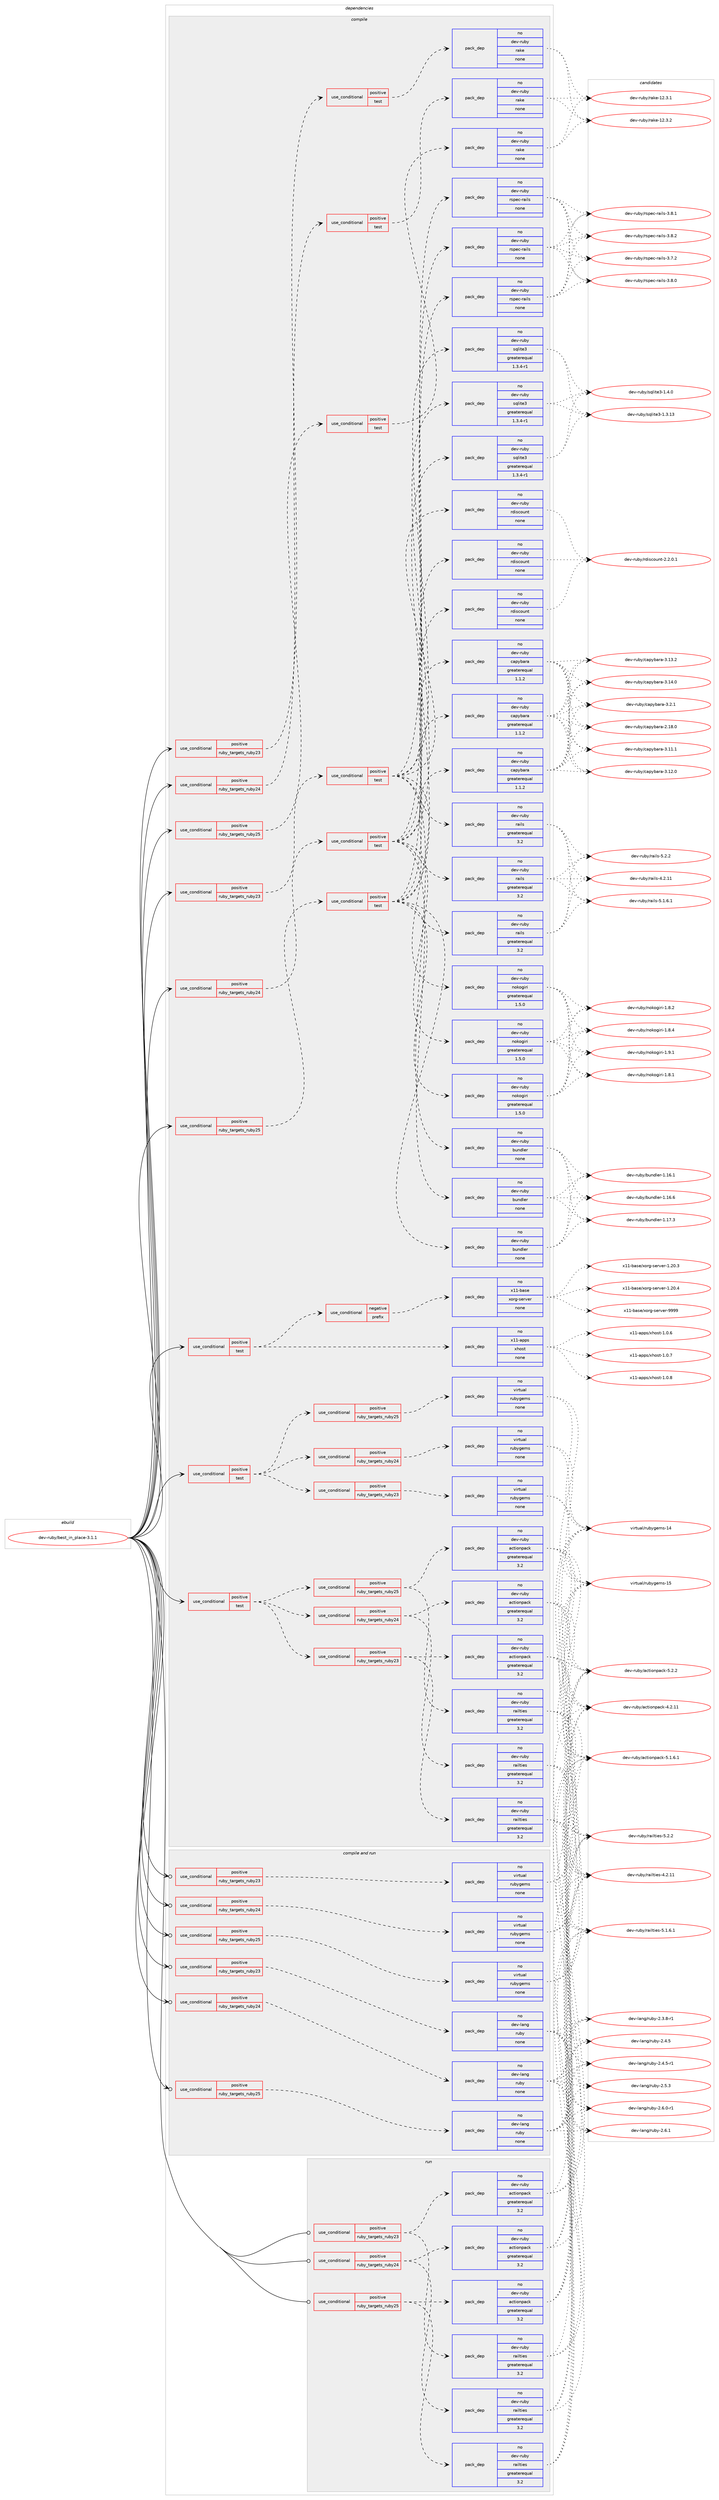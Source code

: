 digraph prolog {

# *************
# Graph options
# *************

newrank=true;
concentrate=true;
compound=true;
graph [rankdir=LR,fontname=Helvetica,fontsize=10,ranksep=1.5];#, ranksep=2.5, nodesep=0.2];
edge  [arrowhead=vee];
node  [fontname=Helvetica,fontsize=10];

# **********
# The ebuild
# **********

subgraph cluster_leftcol {
color=gray;
rank=same;
label=<<i>ebuild</i>>;
id [label="dev-ruby/best_in_place-3.1.1", color=red, width=4, href="../dev-ruby/best_in_place-3.1.1.svg"];
}

# ****************
# The dependencies
# ****************

subgraph cluster_midcol {
color=gray;
label=<<i>dependencies</i>>;
subgraph cluster_compile {
fillcolor="#eeeeee";
style=filled;
label=<<i>compile</i>>;
subgraph cond394829 {
dependency1483720 [label=<<TABLE BORDER="0" CELLBORDER="1" CELLSPACING="0" CELLPADDING="4"><TR><TD ROWSPAN="3" CELLPADDING="10">use_conditional</TD></TR><TR><TD>positive</TD></TR><TR><TD>ruby_targets_ruby23</TD></TR></TABLE>>, shape=none, color=red];
subgraph cond394830 {
dependency1483721 [label=<<TABLE BORDER="0" CELLBORDER="1" CELLSPACING="0" CELLPADDING="4"><TR><TD ROWSPAN="3" CELLPADDING="10">use_conditional</TD></TR><TR><TD>positive</TD></TR><TR><TD>test</TD></TR></TABLE>>, shape=none, color=red];
subgraph pack1065459 {
dependency1483722 [label=<<TABLE BORDER="0" CELLBORDER="1" CELLSPACING="0" CELLPADDING="4" WIDTH="220"><TR><TD ROWSPAN="6" CELLPADDING="30">pack_dep</TD></TR><TR><TD WIDTH="110">no</TD></TR><TR><TD>dev-ruby</TD></TR><TR><TD>rake</TD></TR><TR><TD>none</TD></TR><TR><TD></TD></TR></TABLE>>, shape=none, color=blue];
}
dependency1483721:e -> dependency1483722:w [weight=20,style="dashed",arrowhead="vee"];
}
dependency1483720:e -> dependency1483721:w [weight=20,style="dashed",arrowhead="vee"];
}
id:e -> dependency1483720:w [weight=20,style="solid",arrowhead="vee"];
subgraph cond394831 {
dependency1483723 [label=<<TABLE BORDER="0" CELLBORDER="1" CELLSPACING="0" CELLPADDING="4"><TR><TD ROWSPAN="3" CELLPADDING="10">use_conditional</TD></TR><TR><TD>positive</TD></TR><TR><TD>ruby_targets_ruby23</TD></TR></TABLE>>, shape=none, color=red];
subgraph cond394832 {
dependency1483724 [label=<<TABLE BORDER="0" CELLBORDER="1" CELLSPACING="0" CELLPADDING="4"><TR><TD ROWSPAN="3" CELLPADDING="10">use_conditional</TD></TR><TR><TD>positive</TD></TR><TR><TD>test</TD></TR></TABLE>>, shape=none, color=red];
subgraph pack1065460 {
dependency1483725 [label=<<TABLE BORDER="0" CELLBORDER="1" CELLSPACING="0" CELLPADDING="4" WIDTH="220"><TR><TD ROWSPAN="6" CELLPADDING="30">pack_dep</TD></TR><TR><TD WIDTH="110">no</TD></TR><TR><TD>dev-ruby</TD></TR><TR><TD>rdiscount</TD></TR><TR><TD>none</TD></TR><TR><TD></TD></TR></TABLE>>, shape=none, color=blue];
}
dependency1483724:e -> dependency1483725:w [weight=20,style="dashed",arrowhead="vee"];
subgraph pack1065461 {
dependency1483726 [label=<<TABLE BORDER="0" CELLBORDER="1" CELLSPACING="0" CELLPADDING="4" WIDTH="220"><TR><TD ROWSPAN="6" CELLPADDING="30">pack_dep</TD></TR><TR><TD WIDTH="110">no</TD></TR><TR><TD>dev-ruby</TD></TR><TR><TD>rspec-rails</TD></TR><TR><TD>none</TD></TR><TR><TD></TD></TR></TABLE>>, shape=none, color=blue];
}
dependency1483724:e -> dependency1483726:w [weight=20,style="dashed",arrowhead="vee"];
subgraph pack1065462 {
dependency1483727 [label=<<TABLE BORDER="0" CELLBORDER="1" CELLSPACING="0" CELLPADDING="4" WIDTH="220"><TR><TD ROWSPAN="6" CELLPADDING="30">pack_dep</TD></TR><TR><TD WIDTH="110">no</TD></TR><TR><TD>dev-ruby</TD></TR><TR><TD>nokogiri</TD></TR><TR><TD>greaterequal</TD></TR><TR><TD>1.5.0</TD></TR></TABLE>>, shape=none, color=blue];
}
dependency1483724:e -> dependency1483727:w [weight=20,style="dashed",arrowhead="vee"];
subgraph pack1065463 {
dependency1483728 [label=<<TABLE BORDER="0" CELLBORDER="1" CELLSPACING="0" CELLPADDING="4" WIDTH="220"><TR><TD ROWSPAN="6" CELLPADDING="30">pack_dep</TD></TR><TR><TD WIDTH="110">no</TD></TR><TR><TD>dev-ruby</TD></TR><TR><TD>capybara</TD></TR><TR><TD>greaterequal</TD></TR><TR><TD>1.1.2</TD></TR></TABLE>>, shape=none, color=blue];
}
dependency1483724:e -> dependency1483728:w [weight=20,style="dashed",arrowhead="vee"];
subgraph pack1065464 {
dependency1483729 [label=<<TABLE BORDER="0" CELLBORDER="1" CELLSPACING="0" CELLPADDING="4" WIDTH="220"><TR><TD ROWSPAN="6" CELLPADDING="30">pack_dep</TD></TR><TR><TD WIDTH="110">no</TD></TR><TR><TD>dev-ruby</TD></TR><TR><TD>rails</TD></TR><TR><TD>greaterequal</TD></TR><TR><TD>3.2</TD></TR></TABLE>>, shape=none, color=blue];
}
dependency1483724:e -> dependency1483729:w [weight=20,style="dashed",arrowhead="vee"];
subgraph pack1065465 {
dependency1483730 [label=<<TABLE BORDER="0" CELLBORDER="1" CELLSPACING="0" CELLPADDING="4" WIDTH="220"><TR><TD ROWSPAN="6" CELLPADDING="30">pack_dep</TD></TR><TR><TD WIDTH="110">no</TD></TR><TR><TD>dev-ruby</TD></TR><TR><TD>sqlite3</TD></TR><TR><TD>greaterequal</TD></TR><TR><TD>1.3.4-r1</TD></TR></TABLE>>, shape=none, color=blue];
}
dependency1483724:e -> dependency1483730:w [weight=20,style="dashed",arrowhead="vee"];
subgraph pack1065466 {
dependency1483731 [label=<<TABLE BORDER="0" CELLBORDER="1" CELLSPACING="0" CELLPADDING="4" WIDTH="220"><TR><TD ROWSPAN="6" CELLPADDING="30">pack_dep</TD></TR><TR><TD WIDTH="110">no</TD></TR><TR><TD>dev-ruby</TD></TR><TR><TD>bundler</TD></TR><TR><TD>none</TD></TR><TR><TD></TD></TR></TABLE>>, shape=none, color=blue];
}
dependency1483724:e -> dependency1483731:w [weight=20,style="dashed",arrowhead="vee"];
}
dependency1483723:e -> dependency1483724:w [weight=20,style="dashed",arrowhead="vee"];
}
id:e -> dependency1483723:w [weight=20,style="solid",arrowhead="vee"];
subgraph cond394833 {
dependency1483732 [label=<<TABLE BORDER="0" CELLBORDER="1" CELLSPACING="0" CELLPADDING="4"><TR><TD ROWSPAN="3" CELLPADDING="10">use_conditional</TD></TR><TR><TD>positive</TD></TR><TR><TD>ruby_targets_ruby24</TD></TR></TABLE>>, shape=none, color=red];
subgraph cond394834 {
dependency1483733 [label=<<TABLE BORDER="0" CELLBORDER="1" CELLSPACING="0" CELLPADDING="4"><TR><TD ROWSPAN="3" CELLPADDING="10">use_conditional</TD></TR><TR><TD>positive</TD></TR><TR><TD>test</TD></TR></TABLE>>, shape=none, color=red];
subgraph pack1065467 {
dependency1483734 [label=<<TABLE BORDER="0" CELLBORDER="1" CELLSPACING="0" CELLPADDING="4" WIDTH="220"><TR><TD ROWSPAN="6" CELLPADDING="30">pack_dep</TD></TR><TR><TD WIDTH="110">no</TD></TR><TR><TD>dev-ruby</TD></TR><TR><TD>rake</TD></TR><TR><TD>none</TD></TR><TR><TD></TD></TR></TABLE>>, shape=none, color=blue];
}
dependency1483733:e -> dependency1483734:w [weight=20,style="dashed",arrowhead="vee"];
}
dependency1483732:e -> dependency1483733:w [weight=20,style="dashed",arrowhead="vee"];
}
id:e -> dependency1483732:w [weight=20,style="solid",arrowhead="vee"];
subgraph cond394835 {
dependency1483735 [label=<<TABLE BORDER="0" CELLBORDER="1" CELLSPACING="0" CELLPADDING="4"><TR><TD ROWSPAN="3" CELLPADDING="10">use_conditional</TD></TR><TR><TD>positive</TD></TR><TR><TD>ruby_targets_ruby24</TD></TR></TABLE>>, shape=none, color=red];
subgraph cond394836 {
dependency1483736 [label=<<TABLE BORDER="0" CELLBORDER="1" CELLSPACING="0" CELLPADDING="4"><TR><TD ROWSPAN="3" CELLPADDING="10">use_conditional</TD></TR><TR><TD>positive</TD></TR><TR><TD>test</TD></TR></TABLE>>, shape=none, color=red];
subgraph pack1065468 {
dependency1483737 [label=<<TABLE BORDER="0" CELLBORDER="1" CELLSPACING="0" CELLPADDING="4" WIDTH="220"><TR><TD ROWSPAN="6" CELLPADDING="30">pack_dep</TD></TR><TR><TD WIDTH="110">no</TD></TR><TR><TD>dev-ruby</TD></TR><TR><TD>rdiscount</TD></TR><TR><TD>none</TD></TR><TR><TD></TD></TR></TABLE>>, shape=none, color=blue];
}
dependency1483736:e -> dependency1483737:w [weight=20,style="dashed",arrowhead="vee"];
subgraph pack1065469 {
dependency1483738 [label=<<TABLE BORDER="0" CELLBORDER="1" CELLSPACING="0" CELLPADDING="4" WIDTH="220"><TR><TD ROWSPAN="6" CELLPADDING="30">pack_dep</TD></TR><TR><TD WIDTH="110">no</TD></TR><TR><TD>dev-ruby</TD></TR><TR><TD>rspec-rails</TD></TR><TR><TD>none</TD></TR><TR><TD></TD></TR></TABLE>>, shape=none, color=blue];
}
dependency1483736:e -> dependency1483738:w [weight=20,style="dashed",arrowhead="vee"];
subgraph pack1065470 {
dependency1483739 [label=<<TABLE BORDER="0" CELLBORDER="1" CELLSPACING="0" CELLPADDING="4" WIDTH="220"><TR><TD ROWSPAN="6" CELLPADDING="30">pack_dep</TD></TR><TR><TD WIDTH="110">no</TD></TR><TR><TD>dev-ruby</TD></TR><TR><TD>nokogiri</TD></TR><TR><TD>greaterequal</TD></TR><TR><TD>1.5.0</TD></TR></TABLE>>, shape=none, color=blue];
}
dependency1483736:e -> dependency1483739:w [weight=20,style="dashed",arrowhead="vee"];
subgraph pack1065471 {
dependency1483740 [label=<<TABLE BORDER="0" CELLBORDER="1" CELLSPACING="0" CELLPADDING="4" WIDTH="220"><TR><TD ROWSPAN="6" CELLPADDING="30">pack_dep</TD></TR><TR><TD WIDTH="110">no</TD></TR><TR><TD>dev-ruby</TD></TR><TR><TD>capybara</TD></TR><TR><TD>greaterequal</TD></TR><TR><TD>1.1.2</TD></TR></TABLE>>, shape=none, color=blue];
}
dependency1483736:e -> dependency1483740:w [weight=20,style="dashed",arrowhead="vee"];
subgraph pack1065472 {
dependency1483741 [label=<<TABLE BORDER="0" CELLBORDER="1" CELLSPACING="0" CELLPADDING="4" WIDTH="220"><TR><TD ROWSPAN="6" CELLPADDING="30">pack_dep</TD></TR><TR><TD WIDTH="110">no</TD></TR><TR><TD>dev-ruby</TD></TR><TR><TD>rails</TD></TR><TR><TD>greaterequal</TD></TR><TR><TD>3.2</TD></TR></TABLE>>, shape=none, color=blue];
}
dependency1483736:e -> dependency1483741:w [weight=20,style="dashed",arrowhead="vee"];
subgraph pack1065473 {
dependency1483742 [label=<<TABLE BORDER="0" CELLBORDER="1" CELLSPACING="0" CELLPADDING="4" WIDTH="220"><TR><TD ROWSPAN="6" CELLPADDING="30">pack_dep</TD></TR><TR><TD WIDTH="110">no</TD></TR><TR><TD>dev-ruby</TD></TR><TR><TD>sqlite3</TD></TR><TR><TD>greaterequal</TD></TR><TR><TD>1.3.4-r1</TD></TR></TABLE>>, shape=none, color=blue];
}
dependency1483736:e -> dependency1483742:w [weight=20,style="dashed",arrowhead="vee"];
subgraph pack1065474 {
dependency1483743 [label=<<TABLE BORDER="0" CELLBORDER="1" CELLSPACING="0" CELLPADDING="4" WIDTH="220"><TR><TD ROWSPAN="6" CELLPADDING="30">pack_dep</TD></TR><TR><TD WIDTH="110">no</TD></TR><TR><TD>dev-ruby</TD></TR><TR><TD>bundler</TD></TR><TR><TD>none</TD></TR><TR><TD></TD></TR></TABLE>>, shape=none, color=blue];
}
dependency1483736:e -> dependency1483743:w [weight=20,style="dashed",arrowhead="vee"];
}
dependency1483735:e -> dependency1483736:w [weight=20,style="dashed",arrowhead="vee"];
}
id:e -> dependency1483735:w [weight=20,style="solid",arrowhead="vee"];
subgraph cond394837 {
dependency1483744 [label=<<TABLE BORDER="0" CELLBORDER="1" CELLSPACING="0" CELLPADDING="4"><TR><TD ROWSPAN="3" CELLPADDING="10">use_conditional</TD></TR><TR><TD>positive</TD></TR><TR><TD>ruby_targets_ruby25</TD></TR></TABLE>>, shape=none, color=red];
subgraph cond394838 {
dependency1483745 [label=<<TABLE BORDER="0" CELLBORDER="1" CELLSPACING="0" CELLPADDING="4"><TR><TD ROWSPAN="3" CELLPADDING="10">use_conditional</TD></TR><TR><TD>positive</TD></TR><TR><TD>test</TD></TR></TABLE>>, shape=none, color=red];
subgraph pack1065475 {
dependency1483746 [label=<<TABLE BORDER="0" CELLBORDER="1" CELLSPACING="0" CELLPADDING="4" WIDTH="220"><TR><TD ROWSPAN="6" CELLPADDING="30">pack_dep</TD></TR><TR><TD WIDTH="110">no</TD></TR><TR><TD>dev-ruby</TD></TR><TR><TD>rake</TD></TR><TR><TD>none</TD></TR><TR><TD></TD></TR></TABLE>>, shape=none, color=blue];
}
dependency1483745:e -> dependency1483746:w [weight=20,style="dashed",arrowhead="vee"];
}
dependency1483744:e -> dependency1483745:w [weight=20,style="dashed",arrowhead="vee"];
}
id:e -> dependency1483744:w [weight=20,style="solid",arrowhead="vee"];
subgraph cond394839 {
dependency1483747 [label=<<TABLE BORDER="0" CELLBORDER="1" CELLSPACING="0" CELLPADDING="4"><TR><TD ROWSPAN="3" CELLPADDING="10">use_conditional</TD></TR><TR><TD>positive</TD></TR><TR><TD>ruby_targets_ruby25</TD></TR></TABLE>>, shape=none, color=red];
subgraph cond394840 {
dependency1483748 [label=<<TABLE BORDER="0" CELLBORDER="1" CELLSPACING="0" CELLPADDING="4"><TR><TD ROWSPAN="3" CELLPADDING="10">use_conditional</TD></TR><TR><TD>positive</TD></TR><TR><TD>test</TD></TR></TABLE>>, shape=none, color=red];
subgraph pack1065476 {
dependency1483749 [label=<<TABLE BORDER="0" CELLBORDER="1" CELLSPACING="0" CELLPADDING="4" WIDTH="220"><TR><TD ROWSPAN="6" CELLPADDING="30">pack_dep</TD></TR><TR><TD WIDTH="110">no</TD></TR><TR><TD>dev-ruby</TD></TR><TR><TD>rdiscount</TD></TR><TR><TD>none</TD></TR><TR><TD></TD></TR></TABLE>>, shape=none, color=blue];
}
dependency1483748:e -> dependency1483749:w [weight=20,style="dashed",arrowhead="vee"];
subgraph pack1065477 {
dependency1483750 [label=<<TABLE BORDER="0" CELLBORDER="1" CELLSPACING="0" CELLPADDING="4" WIDTH="220"><TR><TD ROWSPAN="6" CELLPADDING="30">pack_dep</TD></TR><TR><TD WIDTH="110">no</TD></TR><TR><TD>dev-ruby</TD></TR><TR><TD>rspec-rails</TD></TR><TR><TD>none</TD></TR><TR><TD></TD></TR></TABLE>>, shape=none, color=blue];
}
dependency1483748:e -> dependency1483750:w [weight=20,style="dashed",arrowhead="vee"];
subgraph pack1065478 {
dependency1483751 [label=<<TABLE BORDER="0" CELLBORDER="1" CELLSPACING="0" CELLPADDING="4" WIDTH="220"><TR><TD ROWSPAN="6" CELLPADDING="30">pack_dep</TD></TR><TR><TD WIDTH="110">no</TD></TR><TR><TD>dev-ruby</TD></TR><TR><TD>nokogiri</TD></TR><TR><TD>greaterequal</TD></TR><TR><TD>1.5.0</TD></TR></TABLE>>, shape=none, color=blue];
}
dependency1483748:e -> dependency1483751:w [weight=20,style="dashed",arrowhead="vee"];
subgraph pack1065479 {
dependency1483752 [label=<<TABLE BORDER="0" CELLBORDER="1" CELLSPACING="0" CELLPADDING="4" WIDTH="220"><TR><TD ROWSPAN="6" CELLPADDING="30">pack_dep</TD></TR><TR><TD WIDTH="110">no</TD></TR><TR><TD>dev-ruby</TD></TR><TR><TD>capybara</TD></TR><TR><TD>greaterequal</TD></TR><TR><TD>1.1.2</TD></TR></TABLE>>, shape=none, color=blue];
}
dependency1483748:e -> dependency1483752:w [weight=20,style="dashed",arrowhead="vee"];
subgraph pack1065480 {
dependency1483753 [label=<<TABLE BORDER="0" CELLBORDER="1" CELLSPACING="0" CELLPADDING="4" WIDTH="220"><TR><TD ROWSPAN="6" CELLPADDING="30">pack_dep</TD></TR><TR><TD WIDTH="110">no</TD></TR><TR><TD>dev-ruby</TD></TR><TR><TD>rails</TD></TR><TR><TD>greaterequal</TD></TR><TR><TD>3.2</TD></TR></TABLE>>, shape=none, color=blue];
}
dependency1483748:e -> dependency1483753:w [weight=20,style="dashed",arrowhead="vee"];
subgraph pack1065481 {
dependency1483754 [label=<<TABLE BORDER="0" CELLBORDER="1" CELLSPACING="0" CELLPADDING="4" WIDTH="220"><TR><TD ROWSPAN="6" CELLPADDING="30">pack_dep</TD></TR><TR><TD WIDTH="110">no</TD></TR><TR><TD>dev-ruby</TD></TR><TR><TD>sqlite3</TD></TR><TR><TD>greaterequal</TD></TR><TR><TD>1.3.4-r1</TD></TR></TABLE>>, shape=none, color=blue];
}
dependency1483748:e -> dependency1483754:w [weight=20,style="dashed",arrowhead="vee"];
subgraph pack1065482 {
dependency1483755 [label=<<TABLE BORDER="0" CELLBORDER="1" CELLSPACING="0" CELLPADDING="4" WIDTH="220"><TR><TD ROWSPAN="6" CELLPADDING="30">pack_dep</TD></TR><TR><TD WIDTH="110">no</TD></TR><TR><TD>dev-ruby</TD></TR><TR><TD>bundler</TD></TR><TR><TD>none</TD></TR><TR><TD></TD></TR></TABLE>>, shape=none, color=blue];
}
dependency1483748:e -> dependency1483755:w [weight=20,style="dashed",arrowhead="vee"];
}
dependency1483747:e -> dependency1483748:w [weight=20,style="dashed",arrowhead="vee"];
}
id:e -> dependency1483747:w [weight=20,style="solid",arrowhead="vee"];
subgraph cond394841 {
dependency1483756 [label=<<TABLE BORDER="0" CELLBORDER="1" CELLSPACING="0" CELLPADDING="4"><TR><TD ROWSPAN="3" CELLPADDING="10">use_conditional</TD></TR><TR><TD>positive</TD></TR><TR><TD>test</TD></TR></TABLE>>, shape=none, color=red];
subgraph cond394842 {
dependency1483757 [label=<<TABLE BORDER="0" CELLBORDER="1" CELLSPACING="0" CELLPADDING="4"><TR><TD ROWSPAN="3" CELLPADDING="10">use_conditional</TD></TR><TR><TD>negative</TD></TR><TR><TD>prefix</TD></TR></TABLE>>, shape=none, color=red];
subgraph pack1065483 {
dependency1483758 [label=<<TABLE BORDER="0" CELLBORDER="1" CELLSPACING="0" CELLPADDING="4" WIDTH="220"><TR><TD ROWSPAN="6" CELLPADDING="30">pack_dep</TD></TR><TR><TD WIDTH="110">no</TD></TR><TR><TD>x11-base</TD></TR><TR><TD>xorg-server</TD></TR><TR><TD>none</TD></TR><TR><TD></TD></TR></TABLE>>, shape=none, color=blue];
}
dependency1483757:e -> dependency1483758:w [weight=20,style="dashed",arrowhead="vee"];
}
dependency1483756:e -> dependency1483757:w [weight=20,style="dashed",arrowhead="vee"];
subgraph pack1065484 {
dependency1483759 [label=<<TABLE BORDER="0" CELLBORDER="1" CELLSPACING="0" CELLPADDING="4" WIDTH="220"><TR><TD ROWSPAN="6" CELLPADDING="30">pack_dep</TD></TR><TR><TD WIDTH="110">no</TD></TR><TR><TD>x11-apps</TD></TR><TR><TD>xhost</TD></TR><TR><TD>none</TD></TR><TR><TD></TD></TR></TABLE>>, shape=none, color=blue];
}
dependency1483756:e -> dependency1483759:w [weight=20,style="dashed",arrowhead="vee"];
}
id:e -> dependency1483756:w [weight=20,style="solid",arrowhead="vee"];
subgraph cond394843 {
dependency1483760 [label=<<TABLE BORDER="0" CELLBORDER="1" CELLSPACING="0" CELLPADDING="4"><TR><TD ROWSPAN="3" CELLPADDING="10">use_conditional</TD></TR><TR><TD>positive</TD></TR><TR><TD>test</TD></TR></TABLE>>, shape=none, color=red];
subgraph cond394844 {
dependency1483761 [label=<<TABLE BORDER="0" CELLBORDER="1" CELLSPACING="0" CELLPADDING="4"><TR><TD ROWSPAN="3" CELLPADDING="10">use_conditional</TD></TR><TR><TD>positive</TD></TR><TR><TD>ruby_targets_ruby23</TD></TR></TABLE>>, shape=none, color=red];
subgraph pack1065485 {
dependency1483762 [label=<<TABLE BORDER="0" CELLBORDER="1" CELLSPACING="0" CELLPADDING="4" WIDTH="220"><TR><TD ROWSPAN="6" CELLPADDING="30">pack_dep</TD></TR><TR><TD WIDTH="110">no</TD></TR><TR><TD>dev-ruby</TD></TR><TR><TD>actionpack</TD></TR><TR><TD>greaterequal</TD></TR><TR><TD>3.2</TD></TR></TABLE>>, shape=none, color=blue];
}
dependency1483761:e -> dependency1483762:w [weight=20,style="dashed",arrowhead="vee"];
subgraph pack1065486 {
dependency1483763 [label=<<TABLE BORDER="0" CELLBORDER="1" CELLSPACING="0" CELLPADDING="4" WIDTH="220"><TR><TD ROWSPAN="6" CELLPADDING="30">pack_dep</TD></TR><TR><TD WIDTH="110">no</TD></TR><TR><TD>dev-ruby</TD></TR><TR><TD>railties</TD></TR><TR><TD>greaterequal</TD></TR><TR><TD>3.2</TD></TR></TABLE>>, shape=none, color=blue];
}
dependency1483761:e -> dependency1483763:w [weight=20,style="dashed",arrowhead="vee"];
}
dependency1483760:e -> dependency1483761:w [weight=20,style="dashed",arrowhead="vee"];
subgraph cond394845 {
dependency1483764 [label=<<TABLE BORDER="0" CELLBORDER="1" CELLSPACING="0" CELLPADDING="4"><TR><TD ROWSPAN="3" CELLPADDING="10">use_conditional</TD></TR><TR><TD>positive</TD></TR><TR><TD>ruby_targets_ruby24</TD></TR></TABLE>>, shape=none, color=red];
subgraph pack1065487 {
dependency1483765 [label=<<TABLE BORDER="0" CELLBORDER="1" CELLSPACING="0" CELLPADDING="4" WIDTH="220"><TR><TD ROWSPAN="6" CELLPADDING="30">pack_dep</TD></TR><TR><TD WIDTH="110">no</TD></TR><TR><TD>dev-ruby</TD></TR><TR><TD>actionpack</TD></TR><TR><TD>greaterequal</TD></TR><TR><TD>3.2</TD></TR></TABLE>>, shape=none, color=blue];
}
dependency1483764:e -> dependency1483765:w [weight=20,style="dashed",arrowhead="vee"];
subgraph pack1065488 {
dependency1483766 [label=<<TABLE BORDER="0" CELLBORDER="1" CELLSPACING="0" CELLPADDING="4" WIDTH="220"><TR><TD ROWSPAN="6" CELLPADDING="30">pack_dep</TD></TR><TR><TD WIDTH="110">no</TD></TR><TR><TD>dev-ruby</TD></TR><TR><TD>railties</TD></TR><TR><TD>greaterequal</TD></TR><TR><TD>3.2</TD></TR></TABLE>>, shape=none, color=blue];
}
dependency1483764:e -> dependency1483766:w [weight=20,style="dashed",arrowhead="vee"];
}
dependency1483760:e -> dependency1483764:w [weight=20,style="dashed",arrowhead="vee"];
subgraph cond394846 {
dependency1483767 [label=<<TABLE BORDER="0" CELLBORDER="1" CELLSPACING="0" CELLPADDING="4"><TR><TD ROWSPAN="3" CELLPADDING="10">use_conditional</TD></TR><TR><TD>positive</TD></TR><TR><TD>ruby_targets_ruby25</TD></TR></TABLE>>, shape=none, color=red];
subgraph pack1065489 {
dependency1483768 [label=<<TABLE BORDER="0" CELLBORDER="1" CELLSPACING="0" CELLPADDING="4" WIDTH="220"><TR><TD ROWSPAN="6" CELLPADDING="30">pack_dep</TD></TR><TR><TD WIDTH="110">no</TD></TR><TR><TD>dev-ruby</TD></TR><TR><TD>actionpack</TD></TR><TR><TD>greaterequal</TD></TR><TR><TD>3.2</TD></TR></TABLE>>, shape=none, color=blue];
}
dependency1483767:e -> dependency1483768:w [weight=20,style="dashed",arrowhead="vee"];
subgraph pack1065490 {
dependency1483769 [label=<<TABLE BORDER="0" CELLBORDER="1" CELLSPACING="0" CELLPADDING="4" WIDTH="220"><TR><TD ROWSPAN="6" CELLPADDING="30">pack_dep</TD></TR><TR><TD WIDTH="110">no</TD></TR><TR><TD>dev-ruby</TD></TR><TR><TD>railties</TD></TR><TR><TD>greaterequal</TD></TR><TR><TD>3.2</TD></TR></TABLE>>, shape=none, color=blue];
}
dependency1483767:e -> dependency1483769:w [weight=20,style="dashed",arrowhead="vee"];
}
dependency1483760:e -> dependency1483767:w [weight=20,style="dashed",arrowhead="vee"];
}
id:e -> dependency1483760:w [weight=20,style="solid",arrowhead="vee"];
subgraph cond394847 {
dependency1483770 [label=<<TABLE BORDER="0" CELLBORDER="1" CELLSPACING="0" CELLPADDING="4"><TR><TD ROWSPAN="3" CELLPADDING="10">use_conditional</TD></TR><TR><TD>positive</TD></TR><TR><TD>test</TD></TR></TABLE>>, shape=none, color=red];
subgraph cond394848 {
dependency1483771 [label=<<TABLE BORDER="0" CELLBORDER="1" CELLSPACING="0" CELLPADDING="4"><TR><TD ROWSPAN="3" CELLPADDING="10">use_conditional</TD></TR><TR><TD>positive</TD></TR><TR><TD>ruby_targets_ruby23</TD></TR></TABLE>>, shape=none, color=red];
subgraph pack1065491 {
dependency1483772 [label=<<TABLE BORDER="0" CELLBORDER="1" CELLSPACING="0" CELLPADDING="4" WIDTH="220"><TR><TD ROWSPAN="6" CELLPADDING="30">pack_dep</TD></TR><TR><TD WIDTH="110">no</TD></TR><TR><TD>virtual</TD></TR><TR><TD>rubygems</TD></TR><TR><TD>none</TD></TR><TR><TD></TD></TR></TABLE>>, shape=none, color=blue];
}
dependency1483771:e -> dependency1483772:w [weight=20,style="dashed",arrowhead="vee"];
}
dependency1483770:e -> dependency1483771:w [weight=20,style="dashed",arrowhead="vee"];
subgraph cond394849 {
dependency1483773 [label=<<TABLE BORDER="0" CELLBORDER="1" CELLSPACING="0" CELLPADDING="4"><TR><TD ROWSPAN="3" CELLPADDING="10">use_conditional</TD></TR><TR><TD>positive</TD></TR><TR><TD>ruby_targets_ruby24</TD></TR></TABLE>>, shape=none, color=red];
subgraph pack1065492 {
dependency1483774 [label=<<TABLE BORDER="0" CELLBORDER="1" CELLSPACING="0" CELLPADDING="4" WIDTH="220"><TR><TD ROWSPAN="6" CELLPADDING="30">pack_dep</TD></TR><TR><TD WIDTH="110">no</TD></TR><TR><TD>virtual</TD></TR><TR><TD>rubygems</TD></TR><TR><TD>none</TD></TR><TR><TD></TD></TR></TABLE>>, shape=none, color=blue];
}
dependency1483773:e -> dependency1483774:w [weight=20,style="dashed",arrowhead="vee"];
}
dependency1483770:e -> dependency1483773:w [weight=20,style="dashed",arrowhead="vee"];
subgraph cond394850 {
dependency1483775 [label=<<TABLE BORDER="0" CELLBORDER="1" CELLSPACING="0" CELLPADDING="4"><TR><TD ROWSPAN="3" CELLPADDING="10">use_conditional</TD></TR><TR><TD>positive</TD></TR><TR><TD>ruby_targets_ruby25</TD></TR></TABLE>>, shape=none, color=red];
subgraph pack1065493 {
dependency1483776 [label=<<TABLE BORDER="0" CELLBORDER="1" CELLSPACING="0" CELLPADDING="4" WIDTH="220"><TR><TD ROWSPAN="6" CELLPADDING="30">pack_dep</TD></TR><TR><TD WIDTH="110">no</TD></TR><TR><TD>virtual</TD></TR><TR><TD>rubygems</TD></TR><TR><TD>none</TD></TR><TR><TD></TD></TR></TABLE>>, shape=none, color=blue];
}
dependency1483775:e -> dependency1483776:w [weight=20,style="dashed",arrowhead="vee"];
}
dependency1483770:e -> dependency1483775:w [weight=20,style="dashed",arrowhead="vee"];
}
id:e -> dependency1483770:w [weight=20,style="solid",arrowhead="vee"];
}
subgraph cluster_compileandrun {
fillcolor="#eeeeee";
style=filled;
label=<<i>compile and run</i>>;
subgraph cond394851 {
dependency1483777 [label=<<TABLE BORDER="0" CELLBORDER="1" CELLSPACING="0" CELLPADDING="4"><TR><TD ROWSPAN="3" CELLPADDING="10">use_conditional</TD></TR><TR><TD>positive</TD></TR><TR><TD>ruby_targets_ruby23</TD></TR></TABLE>>, shape=none, color=red];
subgraph pack1065494 {
dependency1483778 [label=<<TABLE BORDER="0" CELLBORDER="1" CELLSPACING="0" CELLPADDING="4" WIDTH="220"><TR><TD ROWSPAN="6" CELLPADDING="30">pack_dep</TD></TR><TR><TD WIDTH="110">no</TD></TR><TR><TD>dev-lang</TD></TR><TR><TD>ruby</TD></TR><TR><TD>none</TD></TR><TR><TD></TD></TR></TABLE>>, shape=none, color=blue];
}
dependency1483777:e -> dependency1483778:w [weight=20,style="dashed",arrowhead="vee"];
}
id:e -> dependency1483777:w [weight=20,style="solid",arrowhead="odotvee"];
subgraph cond394852 {
dependency1483779 [label=<<TABLE BORDER="0" CELLBORDER="1" CELLSPACING="0" CELLPADDING="4"><TR><TD ROWSPAN="3" CELLPADDING="10">use_conditional</TD></TR><TR><TD>positive</TD></TR><TR><TD>ruby_targets_ruby23</TD></TR></TABLE>>, shape=none, color=red];
subgraph pack1065495 {
dependency1483780 [label=<<TABLE BORDER="0" CELLBORDER="1" CELLSPACING="0" CELLPADDING="4" WIDTH="220"><TR><TD ROWSPAN="6" CELLPADDING="30">pack_dep</TD></TR><TR><TD WIDTH="110">no</TD></TR><TR><TD>virtual</TD></TR><TR><TD>rubygems</TD></TR><TR><TD>none</TD></TR><TR><TD></TD></TR></TABLE>>, shape=none, color=blue];
}
dependency1483779:e -> dependency1483780:w [weight=20,style="dashed",arrowhead="vee"];
}
id:e -> dependency1483779:w [weight=20,style="solid",arrowhead="odotvee"];
subgraph cond394853 {
dependency1483781 [label=<<TABLE BORDER="0" CELLBORDER="1" CELLSPACING="0" CELLPADDING="4"><TR><TD ROWSPAN="3" CELLPADDING="10">use_conditional</TD></TR><TR><TD>positive</TD></TR><TR><TD>ruby_targets_ruby24</TD></TR></TABLE>>, shape=none, color=red];
subgraph pack1065496 {
dependency1483782 [label=<<TABLE BORDER="0" CELLBORDER="1" CELLSPACING="0" CELLPADDING="4" WIDTH="220"><TR><TD ROWSPAN="6" CELLPADDING="30">pack_dep</TD></TR><TR><TD WIDTH="110">no</TD></TR><TR><TD>dev-lang</TD></TR><TR><TD>ruby</TD></TR><TR><TD>none</TD></TR><TR><TD></TD></TR></TABLE>>, shape=none, color=blue];
}
dependency1483781:e -> dependency1483782:w [weight=20,style="dashed",arrowhead="vee"];
}
id:e -> dependency1483781:w [weight=20,style="solid",arrowhead="odotvee"];
subgraph cond394854 {
dependency1483783 [label=<<TABLE BORDER="0" CELLBORDER="1" CELLSPACING="0" CELLPADDING="4"><TR><TD ROWSPAN="3" CELLPADDING="10">use_conditional</TD></TR><TR><TD>positive</TD></TR><TR><TD>ruby_targets_ruby24</TD></TR></TABLE>>, shape=none, color=red];
subgraph pack1065497 {
dependency1483784 [label=<<TABLE BORDER="0" CELLBORDER="1" CELLSPACING="0" CELLPADDING="4" WIDTH="220"><TR><TD ROWSPAN="6" CELLPADDING="30">pack_dep</TD></TR><TR><TD WIDTH="110">no</TD></TR><TR><TD>virtual</TD></TR><TR><TD>rubygems</TD></TR><TR><TD>none</TD></TR><TR><TD></TD></TR></TABLE>>, shape=none, color=blue];
}
dependency1483783:e -> dependency1483784:w [weight=20,style="dashed",arrowhead="vee"];
}
id:e -> dependency1483783:w [weight=20,style="solid",arrowhead="odotvee"];
subgraph cond394855 {
dependency1483785 [label=<<TABLE BORDER="0" CELLBORDER="1" CELLSPACING="0" CELLPADDING="4"><TR><TD ROWSPAN="3" CELLPADDING="10">use_conditional</TD></TR><TR><TD>positive</TD></TR><TR><TD>ruby_targets_ruby25</TD></TR></TABLE>>, shape=none, color=red];
subgraph pack1065498 {
dependency1483786 [label=<<TABLE BORDER="0" CELLBORDER="1" CELLSPACING="0" CELLPADDING="4" WIDTH="220"><TR><TD ROWSPAN="6" CELLPADDING="30">pack_dep</TD></TR><TR><TD WIDTH="110">no</TD></TR><TR><TD>dev-lang</TD></TR><TR><TD>ruby</TD></TR><TR><TD>none</TD></TR><TR><TD></TD></TR></TABLE>>, shape=none, color=blue];
}
dependency1483785:e -> dependency1483786:w [weight=20,style="dashed",arrowhead="vee"];
}
id:e -> dependency1483785:w [weight=20,style="solid",arrowhead="odotvee"];
subgraph cond394856 {
dependency1483787 [label=<<TABLE BORDER="0" CELLBORDER="1" CELLSPACING="0" CELLPADDING="4"><TR><TD ROWSPAN="3" CELLPADDING="10">use_conditional</TD></TR><TR><TD>positive</TD></TR><TR><TD>ruby_targets_ruby25</TD></TR></TABLE>>, shape=none, color=red];
subgraph pack1065499 {
dependency1483788 [label=<<TABLE BORDER="0" CELLBORDER="1" CELLSPACING="0" CELLPADDING="4" WIDTH="220"><TR><TD ROWSPAN="6" CELLPADDING="30">pack_dep</TD></TR><TR><TD WIDTH="110">no</TD></TR><TR><TD>virtual</TD></TR><TR><TD>rubygems</TD></TR><TR><TD>none</TD></TR><TR><TD></TD></TR></TABLE>>, shape=none, color=blue];
}
dependency1483787:e -> dependency1483788:w [weight=20,style="dashed",arrowhead="vee"];
}
id:e -> dependency1483787:w [weight=20,style="solid",arrowhead="odotvee"];
}
subgraph cluster_run {
fillcolor="#eeeeee";
style=filled;
label=<<i>run</i>>;
subgraph cond394857 {
dependency1483789 [label=<<TABLE BORDER="0" CELLBORDER="1" CELLSPACING="0" CELLPADDING="4"><TR><TD ROWSPAN="3" CELLPADDING="10">use_conditional</TD></TR><TR><TD>positive</TD></TR><TR><TD>ruby_targets_ruby23</TD></TR></TABLE>>, shape=none, color=red];
subgraph pack1065500 {
dependency1483790 [label=<<TABLE BORDER="0" CELLBORDER="1" CELLSPACING="0" CELLPADDING="4" WIDTH="220"><TR><TD ROWSPAN="6" CELLPADDING="30">pack_dep</TD></TR><TR><TD WIDTH="110">no</TD></TR><TR><TD>dev-ruby</TD></TR><TR><TD>actionpack</TD></TR><TR><TD>greaterequal</TD></TR><TR><TD>3.2</TD></TR></TABLE>>, shape=none, color=blue];
}
dependency1483789:e -> dependency1483790:w [weight=20,style="dashed",arrowhead="vee"];
subgraph pack1065501 {
dependency1483791 [label=<<TABLE BORDER="0" CELLBORDER="1" CELLSPACING="0" CELLPADDING="4" WIDTH="220"><TR><TD ROWSPAN="6" CELLPADDING="30">pack_dep</TD></TR><TR><TD WIDTH="110">no</TD></TR><TR><TD>dev-ruby</TD></TR><TR><TD>railties</TD></TR><TR><TD>greaterequal</TD></TR><TR><TD>3.2</TD></TR></TABLE>>, shape=none, color=blue];
}
dependency1483789:e -> dependency1483791:w [weight=20,style="dashed",arrowhead="vee"];
}
id:e -> dependency1483789:w [weight=20,style="solid",arrowhead="odot"];
subgraph cond394858 {
dependency1483792 [label=<<TABLE BORDER="0" CELLBORDER="1" CELLSPACING="0" CELLPADDING="4"><TR><TD ROWSPAN="3" CELLPADDING="10">use_conditional</TD></TR><TR><TD>positive</TD></TR><TR><TD>ruby_targets_ruby24</TD></TR></TABLE>>, shape=none, color=red];
subgraph pack1065502 {
dependency1483793 [label=<<TABLE BORDER="0" CELLBORDER="1" CELLSPACING="0" CELLPADDING="4" WIDTH="220"><TR><TD ROWSPAN="6" CELLPADDING="30">pack_dep</TD></TR><TR><TD WIDTH="110">no</TD></TR><TR><TD>dev-ruby</TD></TR><TR><TD>actionpack</TD></TR><TR><TD>greaterequal</TD></TR><TR><TD>3.2</TD></TR></TABLE>>, shape=none, color=blue];
}
dependency1483792:e -> dependency1483793:w [weight=20,style="dashed",arrowhead="vee"];
subgraph pack1065503 {
dependency1483794 [label=<<TABLE BORDER="0" CELLBORDER="1" CELLSPACING="0" CELLPADDING="4" WIDTH="220"><TR><TD ROWSPAN="6" CELLPADDING="30">pack_dep</TD></TR><TR><TD WIDTH="110">no</TD></TR><TR><TD>dev-ruby</TD></TR><TR><TD>railties</TD></TR><TR><TD>greaterequal</TD></TR><TR><TD>3.2</TD></TR></TABLE>>, shape=none, color=blue];
}
dependency1483792:e -> dependency1483794:w [weight=20,style="dashed",arrowhead="vee"];
}
id:e -> dependency1483792:w [weight=20,style="solid",arrowhead="odot"];
subgraph cond394859 {
dependency1483795 [label=<<TABLE BORDER="0" CELLBORDER="1" CELLSPACING="0" CELLPADDING="4"><TR><TD ROWSPAN="3" CELLPADDING="10">use_conditional</TD></TR><TR><TD>positive</TD></TR><TR><TD>ruby_targets_ruby25</TD></TR></TABLE>>, shape=none, color=red];
subgraph pack1065504 {
dependency1483796 [label=<<TABLE BORDER="0" CELLBORDER="1" CELLSPACING="0" CELLPADDING="4" WIDTH="220"><TR><TD ROWSPAN="6" CELLPADDING="30">pack_dep</TD></TR><TR><TD WIDTH="110">no</TD></TR><TR><TD>dev-ruby</TD></TR><TR><TD>actionpack</TD></TR><TR><TD>greaterequal</TD></TR><TR><TD>3.2</TD></TR></TABLE>>, shape=none, color=blue];
}
dependency1483795:e -> dependency1483796:w [weight=20,style="dashed",arrowhead="vee"];
subgraph pack1065505 {
dependency1483797 [label=<<TABLE BORDER="0" CELLBORDER="1" CELLSPACING="0" CELLPADDING="4" WIDTH="220"><TR><TD ROWSPAN="6" CELLPADDING="30">pack_dep</TD></TR><TR><TD WIDTH="110">no</TD></TR><TR><TD>dev-ruby</TD></TR><TR><TD>railties</TD></TR><TR><TD>greaterequal</TD></TR><TR><TD>3.2</TD></TR></TABLE>>, shape=none, color=blue];
}
dependency1483795:e -> dependency1483797:w [weight=20,style="dashed",arrowhead="vee"];
}
id:e -> dependency1483795:w [weight=20,style="solid",arrowhead="odot"];
}
}

# **************
# The candidates
# **************

subgraph cluster_choices {
rank=same;
color=gray;
label=<<i>candidates</i>>;

subgraph choice1065459 {
color=black;
nodesep=1;
choice1001011184511411798121471149710710145495046514649 [label="dev-ruby/rake-12.3.1", color=red, width=4,href="../dev-ruby/rake-12.3.1.svg"];
choice1001011184511411798121471149710710145495046514650 [label="dev-ruby/rake-12.3.2", color=red, width=4,href="../dev-ruby/rake-12.3.2.svg"];
dependency1483722:e -> choice1001011184511411798121471149710710145495046514649:w [style=dotted,weight="100"];
dependency1483722:e -> choice1001011184511411798121471149710710145495046514650:w [style=dotted,weight="100"];
}
subgraph choice1065460 {
color=black;
nodesep=1;
choice100101118451141179812147114100105115991111171101164550465046484649 [label="dev-ruby/rdiscount-2.2.0.1", color=red, width=4,href="../dev-ruby/rdiscount-2.2.0.1.svg"];
dependency1483725:e -> choice100101118451141179812147114100105115991111171101164550465046484649:w [style=dotted,weight="100"];
}
subgraph choice1065461 {
color=black;
nodesep=1;
choice100101118451141179812147114115112101994511497105108115455146554650 [label="dev-ruby/rspec-rails-3.7.2", color=red, width=4,href="../dev-ruby/rspec-rails-3.7.2.svg"];
choice100101118451141179812147114115112101994511497105108115455146564648 [label="dev-ruby/rspec-rails-3.8.0", color=red, width=4,href="../dev-ruby/rspec-rails-3.8.0.svg"];
choice100101118451141179812147114115112101994511497105108115455146564649 [label="dev-ruby/rspec-rails-3.8.1", color=red, width=4,href="../dev-ruby/rspec-rails-3.8.1.svg"];
choice100101118451141179812147114115112101994511497105108115455146564650 [label="dev-ruby/rspec-rails-3.8.2", color=red, width=4,href="../dev-ruby/rspec-rails-3.8.2.svg"];
dependency1483726:e -> choice100101118451141179812147114115112101994511497105108115455146554650:w [style=dotted,weight="100"];
dependency1483726:e -> choice100101118451141179812147114115112101994511497105108115455146564648:w [style=dotted,weight="100"];
dependency1483726:e -> choice100101118451141179812147114115112101994511497105108115455146564649:w [style=dotted,weight="100"];
dependency1483726:e -> choice100101118451141179812147114115112101994511497105108115455146564650:w [style=dotted,weight="100"];
}
subgraph choice1065462 {
color=black;
nodesep=1;
choice100101118451141179812147110111107111103105114105454946564649 [label="dev-ruby/nokogiri-1.8.1", color=red, width=4,href="../dev-ruby/nokogiri-1.8.1.svg"];
choice100101118451141179812147110111107111103105114105454946564650 [label="dev-ruby/nokogiri-1.8.2", color=red, width=4,href="../dev-ruby/nokogiri-1.8.2.svg"];
choice100101118451141179812147110111107111103105114105454946564652 [label="dev-ruby/nokogiri-1.8.4", color=red, width=4,href="../dev-ruby/nokogiri-1.8.4.svg"];
choice100101118451141179812147110111107111103105114105454946574649 [label="dev-ruby/nokogiri-1.9.1", color=red, width=4,href="../dev-ruby/nokogiri-1.9.1.svg"];
dependency1483727:e -> choice100101118451141179812147110111107111103105114105454946564649:w [style=dotted,weight="100"];
dependency1483727:e -> choice100101118451141179812147110111107111103105114105454946564650:w [style=dotted,weight="100"];
dependency1483727:e -> choice100101118451141179812147110111107111103105114105454946564652:w [style=dotted,weight="100"];
dependency1483727:e -> choice100101118451141179812147110111107111103105114105454946574649:w [style=dotted,weight="100"];
}
subgraph choice1065463 {
color=black;
nodesep=1;
choice100101118451141179812147999711212198971149745504649564648 [label="dev-ruby/capybara-2.18.0", color=red, width=4,href="../dev-ruby/capybara-2.18.0.svg"];
choice100101118451141179812147999711212198971149745514649494649 [label="dev-ruby/capybara-3.11.1", color=red, width=4,href="../dev-ruby/capybara-3.11.1.svg"];
choice100101118451141179812147999711212198971149745514649504648 [label="dev-ruby/capybara-3.12.0", color=red, width=4,href="../dev-ruby/capybara-3.12.0.svg"];
choice100101118451141179812147999711212198971149745514649514650 [label="dev-ruby/capybara-3.13.2", color=red, width=4,href="../dev-ruby/capybara-3.13.2.svg"];
choice100101118451141179812147999711212198971149745514649524648 [label="dev-ruby/capybara-3.14.0", color=red, width=4,href="../dev-ruby/capybara-3.14.0.svg"];
choice1001011184511411798121479997112121989711497455146504649 [label="dev-ruby/capybara-3.2.1", color=red, width=4,href="../dev-ruby/capybara-3.2.1.svg"];
dependency1483728:e -> choice100101118451141179812147999711212198971149745504649564648:w [style=dotted,weight="100"];
dependency1483728:e -> choice100101118451141179812147999711212198971149745514649494649:w [style=dotted,weight="100"];
dependency1483728:e -> choice100101118451141179812147999711212198971149745514649504648:w [style=dotted,weight="100"];
dependency1483728:e -> choice100101118451141179812147999711212198971149745514649514650:w [style=dotted,weight="100"];
dependency1483728:e -> choice100101118451141179812147999711212198971149745514649524648:w [style=dotted,weight="100"];
dependency1483728:e -> choice1001011184511411798121479997112121989711497455146504649:w [style=dotted,weight="100"];
}
subgraph choice1065464 {
color=black;
nodesep=1;
choice1001011184511411798121471149710510811545524650464949 [label="dev-ruby/rails-4.2.11", color=red, width=4,href="../dev-ruby/rails-4.2.11.svg"];
choice100101118451141179812147114971051081154553464946544649 [label="dev-ruby/rails-5.1.6.1", color=red, width=4,href="../dev-ruby/rails-5.1.6.1.svg"];
choice10010111845114117981214711497105108115455346504650 [label="dev-ruby/rails-5.2.2", color=red, width=4,href="../dev-ruby/rails-5.2.2.svg"];
dependency1483729:e -> choice1001011184511411798121471149710510811545524650464949:w [style=dotted,weight="100"];
dependency1483729:e -> choice100101118451141179812147114971051081154553464946544649:w [style=dotted,weight="100"];
dependency1483729:e -> choice10010111845114117981214711497105108115455346504650:w [style=dotted,weight="100"];
}
subgraph choice1065465 {
color=black;
nodesep=1;
choice1001011184511411798121471151131081051161015145494651464951 [label="dev-ruby/sqlite3-1.3.13", color=red, width=4,href="../dev-ruby/sqlite3-1.3.13.svg"];
choice10010111845114117981214711511310810511610151454946524648 [label="dev-ruby/sqlite3-1.4.0", color=red, width=4,href="../dev-ruby/sqlite3-1.4.0.svg"];
dependency1483730:e -> choice1001011184511411798121471151131081051161015145494651464951:w [style=dotted,weight="100"];
dependency1483730:e -> choice10010111845114117981214711511310810511610151454946524648:w [style=dotted,weight="100"];
}
subgraph choice1065466 {
color=black;
nodesep=1;
choice1001011184511411798121479811711010010810111445494649544649 [label="dev-ruby/bundler-1.16.1", color=red, width=4,href="../dev-ruby/bundler-1.16.1.svg"];
choice1001011184511411798121479811711010010810111445494649544654 [label="dev-ruby/bundler-1.16.6", color=red, width=4,href="../dev-ruby/bundler-1.16.6.svg"];
choice1001011184511411798121479811711010010810111445494649554651 [label="dev-ruby/bundler-1.17.3", color=red, width=4,href="../dev-ruby/bundler-1.17.3.svg"];
dependency1483731:e -> choice1001011184511411798121479811711010010810111445494649544649:w [style=dotted,weight="100"];
dependency1483731:e -> choice1001011184511411798121479811711010010810111445494649544654:w [style=dotted,weight="100"];
dependency1483731:e -> choice1001011184511411798121479811711010010810111445494649554651:w [style=dotted,weight="100"];
}
subgraph choice1065467 {
color=black;
nodesep=1;
choice1001011184511411798121471149710710145495046514649 [label="dev-ruby/rake-12.3.1", color=red, width=4,href="../dev-ruby/rake-12.3.1.svg"];
choice1001011184511411798121471149710710145495046514650 [label="dev-ruby/rake-12.3.2", color=red, width=4,href="../dev-ruby/rake-12.3.2.svg"];
dependency1483734:e -> choice1001011184511411798121471149710710145495046514649:w [style=dotted,weight="100"];
dependency1483734:e -> choice1001011184511411798121471149710710145495046514650:w [style=dotted,weight="100"];
}
subgraph choice1065468 {
color=black;
nodesep=1;
choice100101118451141179812147114100105115991111171101164550465046484649 [label="dev-ruby/rdiscount-2.2.0.1", color=red, width=4,href="../dev-ruby/rdiscount-2.2.0.1.svg"];
dependency1483737:e -> choice100101118451141179812147114100105115991111171101164550465046484649:w [style=dotted,weight="100"];
}
subgraph choice1065469 {
color=black;
nodesep=1;
choice100101118451141179812147114115112101994511497105108115455146554650 [label="dev-ruby/rspec-rails-3.7.2", color=red, width=4,href="../dev-ruby/rspec-rails-3.7.2.svg"];
choice100101118451141179812147114115112101994511497105108115455146564648 [label="dev-ruby/rspec-rails-3.8.0", color=red, width=4,href="../dev-ruby/rspec-rails-3.8.0.svg"];
choice100101118451141179812147114115112101994511497105108115455146564649 [label="dev-ruby/rspec-rails-3.8.1", color=red, width=4,href="../dev-ruby/rspec-rails-3.8.1.svg"];
choice100101118451141179812147114115112101994511497105108115455146564650 [label="dev-ruby/rspec-rails-3.8.2", color=red, width=4,href="../dev-ruby/rspec-rails-3.8.2.svg"];
dependency1483738:e -> choice100101118451141179812147114115112101994511497105108115455146554650:w [style=dotted,weight="100"];
dependency1483738:e -> choice100101118451141179812147114115112101994511497105108115455146564648:w [style=dotted,weight="100"];
dependency1483738:e -> choice100101118451141179812147114115112101994511497105108115455146564649:w [style=dotted,weight="100"];
dependency1483738:e -> choice100101118451141179812147114115112101994511497105108115455146564650:w [style=dotted,weight="100"];
}
subgraph choice1065470 {
color=black;
nodesep=1;
choice100101118451141179812147110111107111103105114105454946564649 [label="dev-ruby/nokogiri-1.8.1", color=red, width=4,href="../dev-ruby/nokogiri-1.8.1.svg"];
choice100101118451141179812147110111107111103105114105454946564650 [label="dev-ruby/nokogiri-1.8.2", color=red, width=4,href="../dev-ruby/nokogiri-1.8.2.svg"];
choice100101118451141179812147110111107111103105114105454946564652 [label="dev-ruby/nokogiri-1.8.4", color=red, width=4,href="../dev-ruby/nokogiri-1.8.4.svg"];
choice100101118451141179812147110111107111103105114105454946574649 [label="dev-ruby/nokogiri-1.9.1", color=red, width=4,href="../dev-ruby/nokogiri-1.9.1.svg"];
dependency1483739:e -> choice100101118451141179812147110111107111103105114105454946564649:w [style=dotted,weight="100"];
dependency1483739:e -> choice100101118451141179812147110111107111103105114105454946564650:w [style=dotted,weight="100"];
dependency1483739:e -> choice100101118451141179812147110111107111103105114105454946564652:w [style=dotted,weight="100"];
dependency1483739:e -> choice100101118451141179812147110111107111103105114105454946574649:w [style=dotted,weight="100"];
}
subgraph choice1065471 {
color=black;
nodesep=1;
choice100101118451141179812147999711212198971149745504649564648 [label="dev-ruby/capybara-2.18.0", color=red, width=4,href="../dev-ruby/capybara-2.18.0.svg"];
choice100101118451141179812147999711212198971149745514649494649 [label="dev-ruby/capybara-3.11.1", color=red, width=4,href="../dev-ruby/capybara-3.11.1.svg"];
choice100101118451141179812147999711212198971149745514649504648 [label="dev-ruby/capybara-3.12.0", color=red, width=4,href="../dev-ruby/capybara-3.12.0.svg"];
choice100101118451141179812147999711212198971149745514649514650 [label="dev-ruby/capybara-3.13.2", color=red, width=4,href="../dev-ruby/capybara-3.13.2.svg"];
choice100101118451141179812147999711212198971149745514649524648 [label="dev-ruby/capybara-3.14.0", color=red, width=4,href="../dev-ruby/capybara-3.14.0.svg"];
choice1001011184511411798121479997112121989711497455146504649 [label="dev-ruby/capybara-3.2.1", color=red, width=4,href="../dev-ruby/capybara-3.2.1.svg"];
dependency1483740:e -> choice100101118451141179812147999711212198971149745504649564648:w [style=dotted,weight="100"];
dependency1483740:e -> choice100101118451141179812147999711212198971149745514649494649:w [style=dotted,weight="100"];
dependency1483740:e -> choice100101118451141179812147999711212198971149745514649504648:w [style=dotted,weight="100"];
dependency1483740:e -> choice100101118451141179812147999711212198971149745514649514650:w [style=dotted,weight="100"];
dependency1483740:e -> choice100101118451141179812147999711212198971149745514649524648:w [style=dotted,weight="100"];
dependency1483740:e -> choice1001011184511411798121479997112121989711497455146504649:w [style=dotted,weight="100"];
}
subgraph choice1065472 {
color=black;
nodesep=1;
choice1001011184511411798121471149710510811545524650464949 [label="dev-ruby/rails-4.2.11", color=red, width=4,href="../dev-ruby/rails-4.2.11.svg"];
choice100101118451141179812147114971051081154553464946544649 [label="dev-ruby/rails-5.1.6.1", color=red, width=4,href="../dev-ruby/rails-5.1.6.1.svg"];
choice10010111845114117981214711497105108115455346504650 [label="dev-ruby/rails-5.2.2", color=red, width=4,href="../dev-ruby/rails-5.2.2.svg"];
dependency1483741:e -> choice1001011184511411798121471149710510811545524650464949:w [style=dotted,weight="100"];
dependency1483741:e -> choice100101118451141179812147114971051081154553464946544649:w [style=dotted,weight="100"];
dependency1483741:e -> choice10010111845114117981214711497105108115455346504650:w [style=dotted,weight="100"];
}
subgraph choice1065473 {
color=black;
nodesep=1;
choice1001011184511411798121471151131081051161015145494651464951 [label="dev-ruby/sqlite3-1.3.13", color=red, width=4,href="../dev-ruby/sqlite3-1.3.13.svg"];
choice10010111845114117981214711511310810511610151454946524648 [label="dev-ruby/sqlite3-1.4.0", color=red, width=4,href="../dev-ruby/sqlite3-1.4.0.svg"];
dependency1483742:e -> choice1001011184511411798121471151131081051161015145494651464951:w [style=dotted,weight="100"];
dependency1483742:e -> choice10010111845114117981214711511310810511610151454946524648:w [style=dotted,weight="100"];
}
subgraph choice1065474 {
color=black;
nodesep=1;
choice1001011184511411798121479811711010010810111445494649544649 [label="dev-ruby/bundler-1.16.1", color=red, width=4,href="../dev-ruby/bundler-1.16.1.svg"];
choice1001011184511411798121479811711010010810111445494649544654 [label="dev-ruby/bundler-1.16.6", color=red, width=4,href="../dev-ruby/bundler-1.16.6.svg"];
choice1001011184511411798121479811711010010810111445494649554651 [label="dev-ruby/bundler-1.17.3", color=red, width=4,href="../dev-ruby/bundler-1.17.3.svg"];
dependency1483743:e -> choice1001011184511411798121479811711010010810111445494649544649:w [style=dotted,weight="100"];
dependency1483743:e -> choice1001011184511411798121479811711010010810111445494649544654:w [style=dotted,weight="100"];
dependency1483743:e -> choice1001011184511411798121479811711010010810111445494649554651:w [style=dotted,weight="100"];
}
subgraph choice1065475 {
color=black;
nodesep=1;
choice1001011184511411798121471149710710145495046514649 [label="dev-ruby/rake-12.3.1", color=red, width=4,href="../dev-ruby/rake-12.3.1.svg"];
choice1001011184511411798121471149710710145495046514650 [label="dev-ruby/rake-12.3.2", color=red, width=4,href="../dev-ruby/rake-12.3.2.svg"];
dependency1483746:e -> choice1001011184511411798121471149710710145495046514649:w [style=dotted,weight="100"];
dependency1483746:e -> choice1001011184511411798121471149710710145495046514650:w [style=dotted,weight="100"];
}
subgraph choice1065476 {
color=black;
nodesep=1;
choice100101118451141179812147114100105115991111171101164550465046484649 [label="dev-ruby/rdiscount-2.2.0.1", color=red, width=4,href="../dev-ruby/rdiscount-2.2.0.1.svg"];
dependency1483749:e -> choice100101118451141179812147114100105115991111171101164550465046484649:w [style=dotted,weight="100"];
}
subgraph choice1065477 {
color=black;
nodesep=1;
choice100101118451141179812147114115112101994511497105108115455146554650 [label="dev-ruby/rspec-rails-3.7.2", color=red, width=4,href="../dev-ruby/rspec-rails-3.7.2.svg"];
choice100101118451141179812147114115112101994511497105108115455146564648 [label="dev-ruby/rspec-rails-3.8.0", color=red, width=4,href="../dev-ruby/rspec-rails-3.8.0.svg"];
choice100101118451141179812147114115112101994511497105108115455146564649 [label="dev-ruby/rspec-rails-3.8.1", color=red, width=4,href="../dev-ruby/rspec-rails-3.8.1.svg"];
choice100101118451141179812147114115112101994511497105108115455146564650 [label="dev-ruby/rspec-rails-3.8.2", color=red, width=4,href="../dev-ruby/rspec-rails-3.8.2.svg"];
dependency1483750:e -> choice100101118451141179812147114115112101994511497105108115455146554650:w [style=dotted,weight="100"];
dependency1483750:e -> choice100101118451141179812147114115112101994511497105108115455146564648:w [style=dotted,weight="100"];
dependency1483750:e -> choice100101118451141179812147114115112101994511497105108115455146564649:w [style=dotted,weight="100"];
dependency1483750:e -> choice100101118451141179812147114115112101994511497105108115455146564650:w [style=dotted,weight="100"];
}
subgraph choice1065478 {
color=black;
nodesep=1;
choice100101118451141179812147110111107111103105114105454946564649 [label="dev-ruby/nokogiri-1.8.1", color=red, width=4,href="../dev-ruby/nokogiri-1.8.1.svg"];
choice100101118451141179812147110111107111103105114105454946564650 [label="dev-ruby/nokogiri-1.8.2", color=red, width=4,href="../dev-ruby/nokogiri-1.8.2.svg"];
choice100101118451141179812147110111107111103105114105454946564652 [label="dev-ruby/nokogiri-1.8.4", color=red, width=4,href="../dev-ruby/nokogiri-1.8.4.svg"];
choice100101118451141179812147110111107111103105114105454946574649 [label="dev-ruby/nokogiri-1.9.1", color=red, width=4,href="../dev-ruby/nokogiri-1.9.1.svg"];
dependency1483751:e -> choice100101118451141179812147110111107111103105114105454946564649:w [style=dotted,weight="100"];
dependency1483751:e -> choice100101118451141179812147110111107111103105114105454946564650:w [style=dotted,weight="100"];
dependency1483751:e -> choice100101118451141179812147110111107111103105114105454946564652:w [style=dotted,weight="100"];
dependency1483751:e -> choice100101118451141179812147110111107111103105114105454946574649:w [style=dotted,weight="100"];
}
subgraph choice1065479 {
color=black;
nodesep=1;
choice100101118451141179812147999711212198971149745504649564648 [label="dev-ruby/capybara-2.18.0", color=red, width=4,href="../dev-ruby/capybara-2.18.0.svg"];
choice100101118451141179812147999711212198971149745514649494649 [label="dev-ruby/capybara-3.11.1", color=red, width=4,href="../dev-ruby/capybara-3.11.1.svg"];
choice100101118451141179812147999711212198971149745514649504648 [label="dev-ruby/capybara-3.12.0", color=red, width=4,href="../dev-ruby/capybara-3.12.0.svg"];
choice100101118451141179812147999711212198971149745514649514650 [label="dev-ruby/capybara-3.13.2", color=red, width=4,href="../dev-ruby/capybara-3.13.2.svg"];
choice100101118451141179812147999711212198971149745514649524648 [label="dev-ruby/capybara-3.14.0", color=red, width=4,href="../dev-ruby/capybara-3.14.0.svg"];
choice1001011184511411798121479997112121989711497455146504649 [label="dev-ruby/capybara-3.2.1", color=red, width=4,href="../dev-ruby/capybara-3.2.1.svg"];
dependency1483752:e -> choice100101118451141179812147999711212198971149745504649564648:w [style=dotted,weight="100"];
dependency1483752:e -> choice100101118451141179812147999711212198971149745514649494649:w [style=dotted,weight="100"];
dependency1483752:e -> choice100101118451141179812147999711212198971149745514649504648:w [style=dotted,weight="100"];
dependency1483752:e -> choice100101118451141179812147999711212198971149745514649514650:w [style=dotted,weight="100"];
dependency1483752:e -> choice100101118451141179812147999711212198971149745514649524648:w [style=dotted,weight="100"];
dependency1483752:e -> choice1001011184511411798121479997112121989711497455146504649:w [style=dotted,weight="100"];
}
subgraph choice1065480 {
color=black;
nodesep=1;
choice1001011184511411798121471149710510811545524650464949 [label="dev-ruby/rails-4.2.11", color=red, width=4,href="../dev-ruby/rails-4.2.11.svg"];
choice100101118451141179812147114971051081154553464946544649 [label="dev-ruby/rails-5.1.6.1", color=red, width=4,href="../dev-ruby/rails-5.1.6.1.svg"];
choice10010111845114117981214711497105108115455346504650 [label="dev-ruby/rails-5.2.2", color=red, width=4,href="../dev-ruby/rails-5.2.2.svg"];
dependency1483753:e -> choice1001011184511411798121471149710510811545524650464949:w [style=dotted,weight="100"];
dependency1483753:e -> choice100101118451141179812147114971051081154553464946544649:w [style=dotted,weight="100"];
dependency1483753:e -> choice10010111845114117981214711497105108115455346504650:w [style=dotted,weight="100"];
}
subgraph choice1065481 {
color=black;
nodesep=1;
choice1001011184511411798121471151131081051161015145494651464951 [label="dev-ruby/sqlite3-1.3.13", color=red, width=4,href="../dev-ruby/sqlite3-1.3.13.svg"];
choice10010111845114117981214711511310810511610151454946524648 [label="dev-ruby/sqlite3-1.4.0", color=red, width=4,href="../dev-ruby/sqlite3-1.4.0.svg"];
dependency1483754:e -> choice1001011184511411798121471151131081051161015145494651464951:w [style=dotted,weight="100"];
dependency1483754:e -> choice10010111845114117981214711511310810511610151454946524648:w [style=dotted,weight="100"];
}
subgraph choice1065482 {
color=black;
nodesep=1;
choice1001011184511411798121479811711010010810111445494649544649 [label="dev-ruby/bundler-1.16.1", color=red, width=4,href="../dev-ruby/bundler-1.16.1.svg"];
choice1001011184511411798121479811711010010810111445494649544654 [label="dev-ruby/bundler-1.16.6", color=red, width=4,href="../dev-ruby/bundler-1.16.6.svg"];
choice1001011184511411798121479811711010010810111445494649554651 [label="dev-ruby/bundler-1.17.3", color=red, width=4,href="../dev-ruby/bundler-1.17.3.svg"];
dependency1483755:e -> choice1001011184511411798121479811711010010810111445494649544649:w [style=dotted,weight="100"];
dependency1483755:e -> choice1001011184511411798121479811711010010810111445494649544654:w [style=dotted,weight="100"];
dependency1483755:e -> choice1001011184511411798121479811711010010810111445494649554651:w [style=dotted,weight="100"];
}
subgraph choice1065483 {
color=black;
nodesep=1;
choice1204949459897115101471201111141034511510111411810111445494650484651 [label="x11-base/xorg-server-1.20.3", color=red, width=4,href="../x11-base/xorg-server-1.20.3.svg"];
choice1204949459897115101471201111141034511510111411810111445494650484652 [label="x11-base/xorg-server-1.20.4", color=red, width=4,href="../x11-base/xorg-server-1.20.4.svg"];
choice120494945989711510147120111114103451151011141181011144557575757 [label="x11-base/xorg-server-9999", color=red, width=4,href="../x11-base/xorg-server-9999.svg"];
dependency1483758:e -> choice1204949459897115101471201111141034511510111411810111445494650484651:w [style=dotted,weight="100"];
dependency1483758:e -> choice1204949459897115101471201111141034511510111411810111445494650484652:w [style=dotted,weight="100"];
dependency1483758:e -> choice120494945989711510147120111114103451151011141181011144557575757:w [style=dotted,weight="100"];
}
subgraph choice1065484 {
color=black;
nodesep=1;
choice1204949459711211211547120104111115116454946484654 [label="x11-apps/xhost-1.0.6", color=red, width=4,href="../x11-apps/xhost-1.0.6.svg"];
choice1204949459711211211547120104111115116454946484655 [label="x11-apps/xhost-1.0.7", color=red, width=4,href="../x11-apps/xhost-1.0.7.svg"];
choice1204949459711211211547120104111115116454946484656 [label="x11-apps/xhost-1.0.8", color=red, width=4,href="../x11-apps/xhost-1.0.8.svg"];
dependency1483759:e -> choice1204949459711211211547120104111115116454946484654:w [style=dotted,weight="100"];
dependency1483759:e -> choice1204949459711211211547120104111115116454946484655:w [style=dotted,weight="100"];
dependency1483759:e -> choice1204949459711211211547120104111115116454946484656:w [style=dotted,weight="100"];
}
subgraph choice1065485 {
color=black;
nodesep=1;
choice1001011184511411798121479799116105111110112979910745524650464949 [label="dev-ruby/actionpack-4.2.11", color=red, width=4,href="../dev-ruby/actionpack-4.2.11.svg"];
choice100101118451141179812147979911610511111011297991074553464946544649 [label="dev-ruby/actionpack-5.1.6.1", color=red, width=4,href="../dev-ruby/actionpack-5.1.6.1.svg"];
choice10010111845114117981214797991161051111101129799107455346504650 [label="dev-ruby/actionpack-5.2.2", color=red, width=4,href="../dev-ruby/actionpack-5.2.2.svg"];
dependency1483762:e -> choice1001011184511411798121479799116105111110112979910745524650464949:w [style=dotted,weight="100"];
dependency1483762:e -> choice100101118451141179812147979911610511111011297991074553464946544649:w [style=dotted,weight="100"];
dependency1483762:e -> choice10010111845114117981214797991161051111101129799107455346504650:w [style=dotted,weight="100"];
}
subgraph choice1065486 {
color=black;
nodesep=1;
choice1001011184511411798121471149710510811610510111545524650464949 [label="dev-ruby/railties-4.2.11", color=red, width=4,href="../dev-ruby/railties-4.2.11.svg"];
choice100101118451141179812147114971051081161051011154553464946544649 [label="dev-ruby/railties-5.1.6.1", color=red, width=4,href="../dev-ruby/railties-5.1.6.1.svg"];
choice10010111845114117981214711497105108116105101115455346504650 [label="dev-ruby/railties-5.2.2", color=red, width=4,href="../dev-ruby/railties-5.2.2.svg"];
dependency1483763:e -> choice1001011184511411798121471149710510811610510111545524650464949:w [style=dotted,weight="100"];
dependency1483763:e -> choice100101118451141179812147114971051081161051011154553464946544649:w [style=dotted,weight="100"];
dependency1483763:e -> choice10010111845114117981214711497105108116105101115455346504650:w [style=dotted,weight="100"];
}
subgraph choice1065487 {
color=black;
nodesep=1;
choice1001011184511411798121479799116105111110112979910745524650464949 [label="dev-ruby/actionpack-4.2.11", color=red, width=4,href="../dev-ruby/actionpack-4.2.11.svg"];
choice100101118451141179812147979911610511111011297991074553464946544649 [label="dev-ruby/actionpack-5.1.6.1", color=red, width=4,href="../dev-ruby/actionpack-5.1.6.1.svg"];
choice10010111845114117981214797991161051111101129799107455346504650 [label="dev-ruby/actionpack-5.2.2", color=red, width=4,href="../dev-ruby/actionpack-5.2.2.svg"];
dependency1483765:e -> choice1001011184511411798121479799116105111110112979910745524650464949:w [style=dotted,weight="100"];
dependency1483765:e -> choice100101118451141179812147979911610511111011297991074553464946544649:w [style=dotted,weight="100"];
dependency1483765:e -> choice10010111845114117981214797991161051111101129799107455346504650:w [style=dotted,weight="100"];
}
subgraph choice1065488 {
color=black;
nodesep=1;
choice1001011184511411798121471149710510811610510111545524650464949 [label="dev-ruby/railties-4.2.11", color=red, width=4,href="../dev-ruby/railties-4.2.11.svg"];
choice100101118451141179812147114971051081161051011154553464946544649 [label="dev-ruby/railties-5.1.6.1", color=red, width=4,href="../dev-ruby/railties-5.1.6.1.svg"];
choice10010111845114117981214711497105108116105101115455346504650 [label="dev-ruby/railties-5.2.2", color=red, width=4,href="../dev-ruby/railties-5.2.2.svg"];
dependency1483766:e -> choice1001011184511411798121471149710510811610510111545524650464949:w [style=dotted,weight="100"];
dependency1483766:e -> choice100101118451141179812147114971051081161051011154553464946544649:w [style=dotted,weight="100"];
dependency1483766:e -> choice10010111845114117981214711497105108116105101115455346504650:w [style=dotted,weight="100"];
}
subgraph choice1065489 {
color=black;
nodesep=1;
choice1001011184511411798121479799116105111110112979910745524650464949 [label="dev-ruby/actionpack-4.2.11", color=red, width=4,href="../dev-ruby/actionpack-4.2.11.svg"];
choice100101118451141179812147979911610511111011297991074553464946544649 [label="dev-ruby/actionpack-5.1.6.1", color=red, width=4,href="../dev-ruby/actionpack-5.1.6.1.svg"];
choice10010111845114117981214797991161051111101129799107455346504650 [label="dev-ruby/actionpack-5.2.2", color=red, width=4,href="../dev-ruby/actionpack-5.2.2.svg"];
dependency1483768:e -> choice1001011184511411798121479799116105111110112979910745524650464949:w [style=dotted,weight="100"];
dependency1483768:e -> choice100101118451141179812147979911610511111011297991074553464946544649:w [style=dotted,weight="100"];
dependency1483768:e -> choice10010111845114117981214797991161051111101129799107455346504650:w [style=dotted,weight="100"];
}
subgraph choice1065490 {
color=black;
nodesep=1;
choice1001011184511411798121471149710510811610510111545524650464949 [label="dev-ruby/railties-4.2.11", color=red, width=4,href="../dev-ruby/railties-4.2.11.svg"];
choice100101118451141179812147114971051081161051011154553464946544649 [label="dev-ruby/railties-5.1.6.1", color=red, width=4,href="../dev-ruby/railties-5.1.6.1.svg"];
choice10010111845114117981214711497105108116105101115455346504650 [label="dev-ruby/railties-5.2.2", color=red, width=4,href="../dev-ruby/railties-5.2.2.svg"];
dependency1483769:e -> choice1001011184511411798121471149710510811610510111545524650464949:w [style=dotted,weight="100"];
dependency1483769:e -> choice100101118451141179812147114971051081161051011154553464946544649:w [style=dotted,weight="100"];
dependency1483769:e -> choice10010111845114117981214711497105108116105101115455346504650:w [style=dotted,weight="100"];
}
subgraph choice1065491 {
color=black;
nodesep=1;
choice118105114116117971084711411798121103101109115454952 [label="virtual/rubygems-14", color=red, width=4,href="../virtual/rubygems-14.svg"];
choice118105114116117971084711411798121103101109115454953 [label="virtual/rubygems-15", color=red, width=4,href="../virtual/rubygems-15.svg"];
dependency1483772:e -> choice118105114116117971084711411798121103101109115454952:w [style=dotted,weight="100"];
dependency1483772:e -> choice118105114116117971084711411798121103101109115454953:w [style=dotted,weight="100"];
}
subgraph choice1065492 {
color=black;
nodesep=1;
choice118105114116117971084711411798121103101109115454952 [label="virtual/rubygems-14", color=red, width=4,href="../virtual/rubygems-14.svg"];
choice118105114116117971084711411798121103101109115454953 [label="virtual/rubygems-15", color=red, width=4,href="../virtual/rubygems-15.svg"];
dependency1483774:e -> choice118105114116117971084711411798121103101109115454952:w [style=dotted,weight="100"];
dependency1483774:e -> choice118105114116117971084711411798121103101109115454953:w [style=dotted,weight="100"];
}
subgraph choice1065493 {
color=black;
nodesep=1;
choice118105114116117971084711411798121103101109115454952 [label="virtual/rubygems-14", color=red, width=4,href="../virtual/rubygems-14.svg"];
choice118105114116117971084711411798121103101109115454953 [label="virtual/rubygems-15", color=red, width=4,href="../virtual/rubygems-15.svg"];
dependency1483776:e -> choice118105114116117971084711411798121103101109115454952:w [style=dotted,weight="100"];
dependency1483776:e -> choice118105114116117971084711411798121103101109115454953:w [style=dotted,weight="100"];
}
subgraph choice1065494 {
color=black;
nodesep=1;
choice100101118451089711010347114117981214550465146564511449 [label="dev-lang/ruby-2.3.8-r1", color=red, width=4,href="../dev-lang/ruby-2.3.8-r1.svg"];
choice10010111845108971101034711411798121455046524653 [label="dev-lang/ruby-2.4.5", color=red, width=4,href="../dev-lang/ruby-2.4.5.svg"];
choice100101118451089711010347114117981214550465246534511449 [label="dev-lang/ruby-2.4.5-r1", color=red, width=4,href="../dev-lang/ruby-2.4.5-r1.svg"];
choice10010111845108971101034711411798121455046534651 [label="dev-lang/ruby-2.5.3", color=red, width=4,href="../dev-lang/ruby-2.5.3.svg"];
choice100101118451089711010347114117981214550465446484511449 [label="dev-lang/ruby-2.6.0-r1", color=red, width=4,href="../dev-lang/ruby-2.6.0-r1.svg"];
choice10010111845108971101034711411798121455046544649 [label="dev-lang/ruby-2.6.1", color=red, width=4,href="../dev-lang/ruby-2.6.1.svg"];
dependency1483778:e -> choice100101118451089711010347114117981214550465146564511449:w [style=dotted,weight="100"];
dependency1483778:e -> choice10010111845108971101034711411798121455046524653:w [style=dotted,weight="100"];
dependency1483778:e -> choice100101118451089711010347114117981214550465246534511449:w [style=dotted,weight="100"];
dependency1483778:e -> choice10010111845108971101034711411798121455046534651:w [style=dotted,weight="100"];
dependency1483778:e -> choice100101118451089711010347114117981214550465446484511449:w [style=dotted,weight="100"];
dependency1483778:e -> choice10010111845108971101034711411798121455046544649:w [style=dotted,weight="100"];
}
subgraph choice1065495 {
color=black;
nodesep=1;
choice118105114116117971084711411798121103101109115454952 [label="virtual/rubygems-14", color=red, width=4,href="../virtual/rubygems-14.svg"];
choice118105114116117971084711411798121103101109115454953 [label="virtual/rubygems-15", color=red, width=4,href="../virtual/rubygems-15.svg"];
dependency1483780:e -> choice118105114116117971084711411798121103101109115454952:w [style=dotted,weight="100"];
dependency1483780:e -> choice118105114116117971084711411798121103101109115454953:w [style=dotted,weight="100"];
}
subgraph choice1065496 {
color=black;
nodesep=1;
choice100101118451089711010347114117981214550465146564511449 [label="dev-lang/ruby-2.3.8-r1", color=red, width=4,href="../dev-lang/ruby-2.3.8-r1.svg"];
choice10010111845108971101034711411798121455046524653 [label="dev-lang/ruby-2.4.5", color=red, width=4,href="../dev-lang/ruby-2.4.5.svg"];
choice100101118451089711010347114117981214550465246534511449 [label="dev-lang/ruby-2.4.5-r1", color=red, width=4,href="../dev-lang/ruby-2.4.5-r1.svg"];
choice10010111845108971101034711411798121455046534651 [label="dev-lang/ruby-2.5.3", color=red, width=4,href="../dev-lang/ruby-2.5.3.svg"];
choice100101118451089711010347114117981214550465446484511449 [label="dev-lang/ruby-2.6.0-r1", color=red, width=4,href="../dev-lang/ruby-2.6.0-r1.svg"];
choice10010111845108971101034711411798121455046544649 [label="dev-lang/ruby-2.6.1", color=red, width=4,href="../dev-lang/ruby-2.6.1.svg"];
dependency1483782:e -> choice100101118451089711010347114117981214550465146564511449:w [style=dotted,weight="100"];
dependency1483782:e -> choice10010111845108971101034711411798121455046524653:w [style=dotted,weight="100"];
dependency1483782:e -> choice100101118451089711010347114117981214550465246534511449:w [style=dotted,weight="100"];
dependency1483782:e -> choice10010111845108971101034711411798121455046534651:w [style=dotted,weight="100"];
dependency1483782:e -> choice100101118451089711010347114117981214550465446484511449:w [style=dotted,weight="100"];
dependency1483782:e -> choice10010111845108971101034711411798121455046544649:w [style=dotted,weight="100"];
}
subgraph choice1065497 {
color=black;
nodesep=1;
choice118105114116117971084711411798121103101109115454952 [label="virtual/rubygems-14", color=red, width=4,href="../virtual/rubygems-14.svg"];
choice118105114116117971084711411798121103101109115454953 [label="virtual/rubygems-15", color=red, width=4,href="../virtual/rubygems-15.svg"];
dependency1483784:e -> choice118105114116117971084711411798121103101109115454952:w [style=dotted,weight="100"];
dependency1483784:e -> choice118105114116117971084711411798121103101109115454953:w [style=dotted,weight="100"];
}
subgraph choice1065498 {
color=black;
nodesep=1;
choice100101118451089711010347114117981214550465146564511449 [label="dev-lang/ruby-2.3.8-r1", color=red, width=4,href="../dev-lang/ruby-2.3.8-r1.svg"];
choice10010111845108971101034711411798121455046524653 [label="dev-lang/ruby-2.4.5", color=red, width=4,href="../dev-lang/ruby-2.4.5.svg"];
choice100101118451089711010347114117981214550465246534511449 [label="dev-lang/ruby-2.4.5-r1", color=red, width=4,href="../dev-lang/ruby-2.4.5-r1.svg"];
choice10010111845108971101034711411798121455046534651 [label="dev-lang/ruby-2.5.3", color=red, width=4,href="../dev-lang/ruby-2.5.3.svg"];
choice100101118451089711010347114117981214550465446484511449 [label="dev-lang/ruby-2.6.0-r1", color=red, width=4,href="../dev-lang/ruby-2.6.0-r1.svg"];
choice10010111845108971101034711411798121455046544649 [label="dev-lang/ruby-2.6.1", color=red, width=4,href="../dev-lang/ruby-2.6.1.svg"];
dependency1483786:e -> choice100101118451089711010347114117981214550465146564511449:w [style=dotted,weight="100"];
dependency1483786:e -> choice10010111845108971101034711411798121455046524653:w [style=dotted,weight="100"];
dependency1483786:e -> choice100101118451089711010347114117981214550465246534511449:w [style=dotted,weight="100"];
dependency1483786:e -> choice10010111845108971101034711411798121455046534651:w [style=dotted,weight="100"];
dependency1483786:e -> choice100101118451089711010347114117981214550465446484511449:w [style=dotted,weight="100"];
dependency1483786:e -> choice10010111845108971101034711411798121455046544649:w [style=dotted,weight="100"];
}
subgraph choice1065499 {
color=black;
nodesep=1;
choice118105114116117971084711411798121103101109115454952 [label="virtual/rubygems-14", color=red, width=4,href="../virtual/rubygems-14.svg"];
choice118105114116117971084711411798121103101109115454953 [label="virtual/rubygems-15", color=red, width=4,href="../virtual/rubygems-15.svg"];
dependency1483788:e -> choice118105114116117971084711411798121103101109115454952:w [style=dotted,weight="100"];
dependency1483788:e -> choice118105114116117971084711411798121103101109115454953:w [style=dotted,weight="100"];
}
subgraph choice1065500 {
color=black;
nodesep=1;
choice1001011184511411798121479799116105111110112979910745524650464949 [label="dev-ruby/actionpack-4.2.11", color=red, width=4,href="../dev-ruby/actionpack-4.2.11.svg"];
choice100101118451141179812147979911610511111011297991074553464946544649 [label="dev-ruby/actionpack-5.1.6.1", color=red, width=4,href="../dev-ruby/actionpack-5.1.6.1.svg"];
choice10010111845114117981214797991161051111101129799107455346504650 [label="dev-ruby/actionpack-5.2.2", color=red, width=4,href="../dev-ruby/actionpack-5.2.2.svg"];
dependency1483790:e -> choice1001011184511411798121479799116105111110112979910745524650464949:w [style=dotted,weight="100"];
dependency1483790:e -> choice100101118451141179812147979911610511111011297991074553464946544649:w [style=dotted,weight="100"];
dependency1483790:e -> choice10010111845114117981214797991161051111101129799107455346504650:w [style=dotted,weight="100"];
}
subgraph choice1065501 {
color=black;
nodesep=1;
choice1001011184511411798121471149710510811610510111545524650464949 [label="dev-ruby/railties-4.2.11", color=red, width=4,href="../dev-ruby/railties-4.2.11.svg"];
choice100101118451141179812147114971051081161051011154553464946544649 [label="dev-ruby/railties-5.1.6.1", color=red, width=4,href="../dev-ruby/railties-5.1.6.1.svg"];
choice10010111845114117981214711497105108116105101115455346504650 [label="dev-ruby/railties-5.2.2", color=red, width=4,href="../dev-ruby/railties-5.2.2.svg"];
dependency1483791:e -> choice1001011184511411798121471149710510811610510111545524650464949:w [style=dotted,weight="100"];
dependency1483791:e -> choice100101118451141179812147114971051081161051011154553464946544649:w [style=dotted,weight="100"];
dependency1483791:e -> choice10010111845114117981214711497105108116105101115455346504650:w [style=dotted,weight="100"];
}
subgraph choice1065502 {
color=black;
nodesep=1;
choice1001011184511411798121479799116105111110112979910745524650464949 [label="dev-ruby/actionpack-4.2.11", color=red, width=4,href="../dev-ruby/actionpack-4.2.11.svg"];
choice100101118451141179812147979911610511111011297991074553464946544649 [label="dev-ruby/actionpack-5.1.6.1", color=red, width=4,href="../dev-ruby/actionpack-5.1.6.1.svg"];
choice10010111845114117981214797991161051111101129799107455346504650 [label="dev-ruby/actionpack-5.2.2", color=red, width=4,href="../dev-ruby/actionpack-5.2.2.svg"];
dependency1483793:e -> choice1001011184511411798121479799116105111110112979910745524650464949:w [style=dotted,weight="100"];
dependency1483793:e -> choice100101118451141179812147979911610511111011297991074553464946544649:w [style=dotted,weight="100"];
dependency1483793:e -> choice10010111845114117981214797991161051111101129799107455346504650:w [style=dotted,weight="100"];
}
subgraph choice1065503 {
color=black;
nodesep=1;
choice1001011184511411798121471149710510811610510111545524650464949 [label="dev-ruby/railties-4.2.11", color=red, width=4,href="../dev-ruby/railties-4.2.11.svg"];
choice100101118451141179812147114971051081161051011154553464946544649 [label="dev-ruby/railties-5.1.6.1", color=red, width=4,href="../dev-ruby/railties-5.1.6.1.svg"];
choice10010111845114117981214711497105108116105101115455346504650 [label="dev-ruby/railties-5.2.2", color=red, width=4,href="../dev-ruby/railties-5.2.2.svg"];
dependency1483794:e -> choice1001011184511411798121471149710510811610510111545524650464949:w [style=dotted,weight="100"];
dependency1483794:e -> choice100101118451141179812147114971051081161051011154553464946544649:w [style=dotted,weight="100"];
dependency1483794:e -> choice10010111845114117981214711497105108116105101115455346504650:w [style=dotted,weight="100"];
}
subgraph choice1065504 {
color=black;
nodesep=1;
choice1001011184511411798121479799116105111110112979910745524650464949 [label="dev-ruby/actionpack-4.2.11", color=red, width=4,href="../dev-ruby/actionpack-4.2.11.svg"];
choice100101118451141179812147979911610511111011297991074553464946544649 [label="dev-ruby/actionpack-5.1.6.1", color=red, width=4,href="../dev-ruby/actionpack-5.1.6.1.svg"];
choice10010111845114117981214797991161051111101129799107455346504650 [label="dev-ruby/actionpack-5.2.2", color=red, width=4,href="../dev-ruby/actionpack-5.2.2.svg"];
dependency1483796:e -> choice1001011184511411798121479799116105111110112979910745524650464949:w [style=dotted,weight="100"];
dependency1483796:e -> choice100101118451141179812147979911610511111011297991074553464946544649:w [style=dotted,weight="100"];
dependency1483796:e -> choice10010111845114117981214797991161051111101129799107455346504650:w [style=dotted,weight="100"];
}
subgraph choice1065505 {
color=black;
nodesep=1;
choice1001011184511411798121471149710510811610510111545524650464949 [label="dev-ruby/railties-4.2.11", color=red, width=4,href="../dev-ruby/railties-4.2.11.svg"];
choice100101118451141179812147114971051081161051011154553464946544649 [label="dev-ruby/railties-5.1.6.1", color=red, width=4,href="../dev-ruby/railties-5.1.6.1.svg"];
choice10010111845114117981214711497105108116105101115455346504650 [label="dev-ruby/railties-5.2.2", color=red, width=4,href="../dev-ruby/railties-5.2.2.svg"];
dependency1483797:e -> choice1001011184511411798121471149710510811610510111545524650464949:w [style=dotted,weight="100"];
dependency1483797:e -> choice100101118451141179812147114971051081161051011154553464946544649:w [style=dotted,weight="100"];
dependency1483797:e -> choice10010111845114117981214711497105108116105101115455346504650:w [style=dotted,weight="100"];
}
}

}
